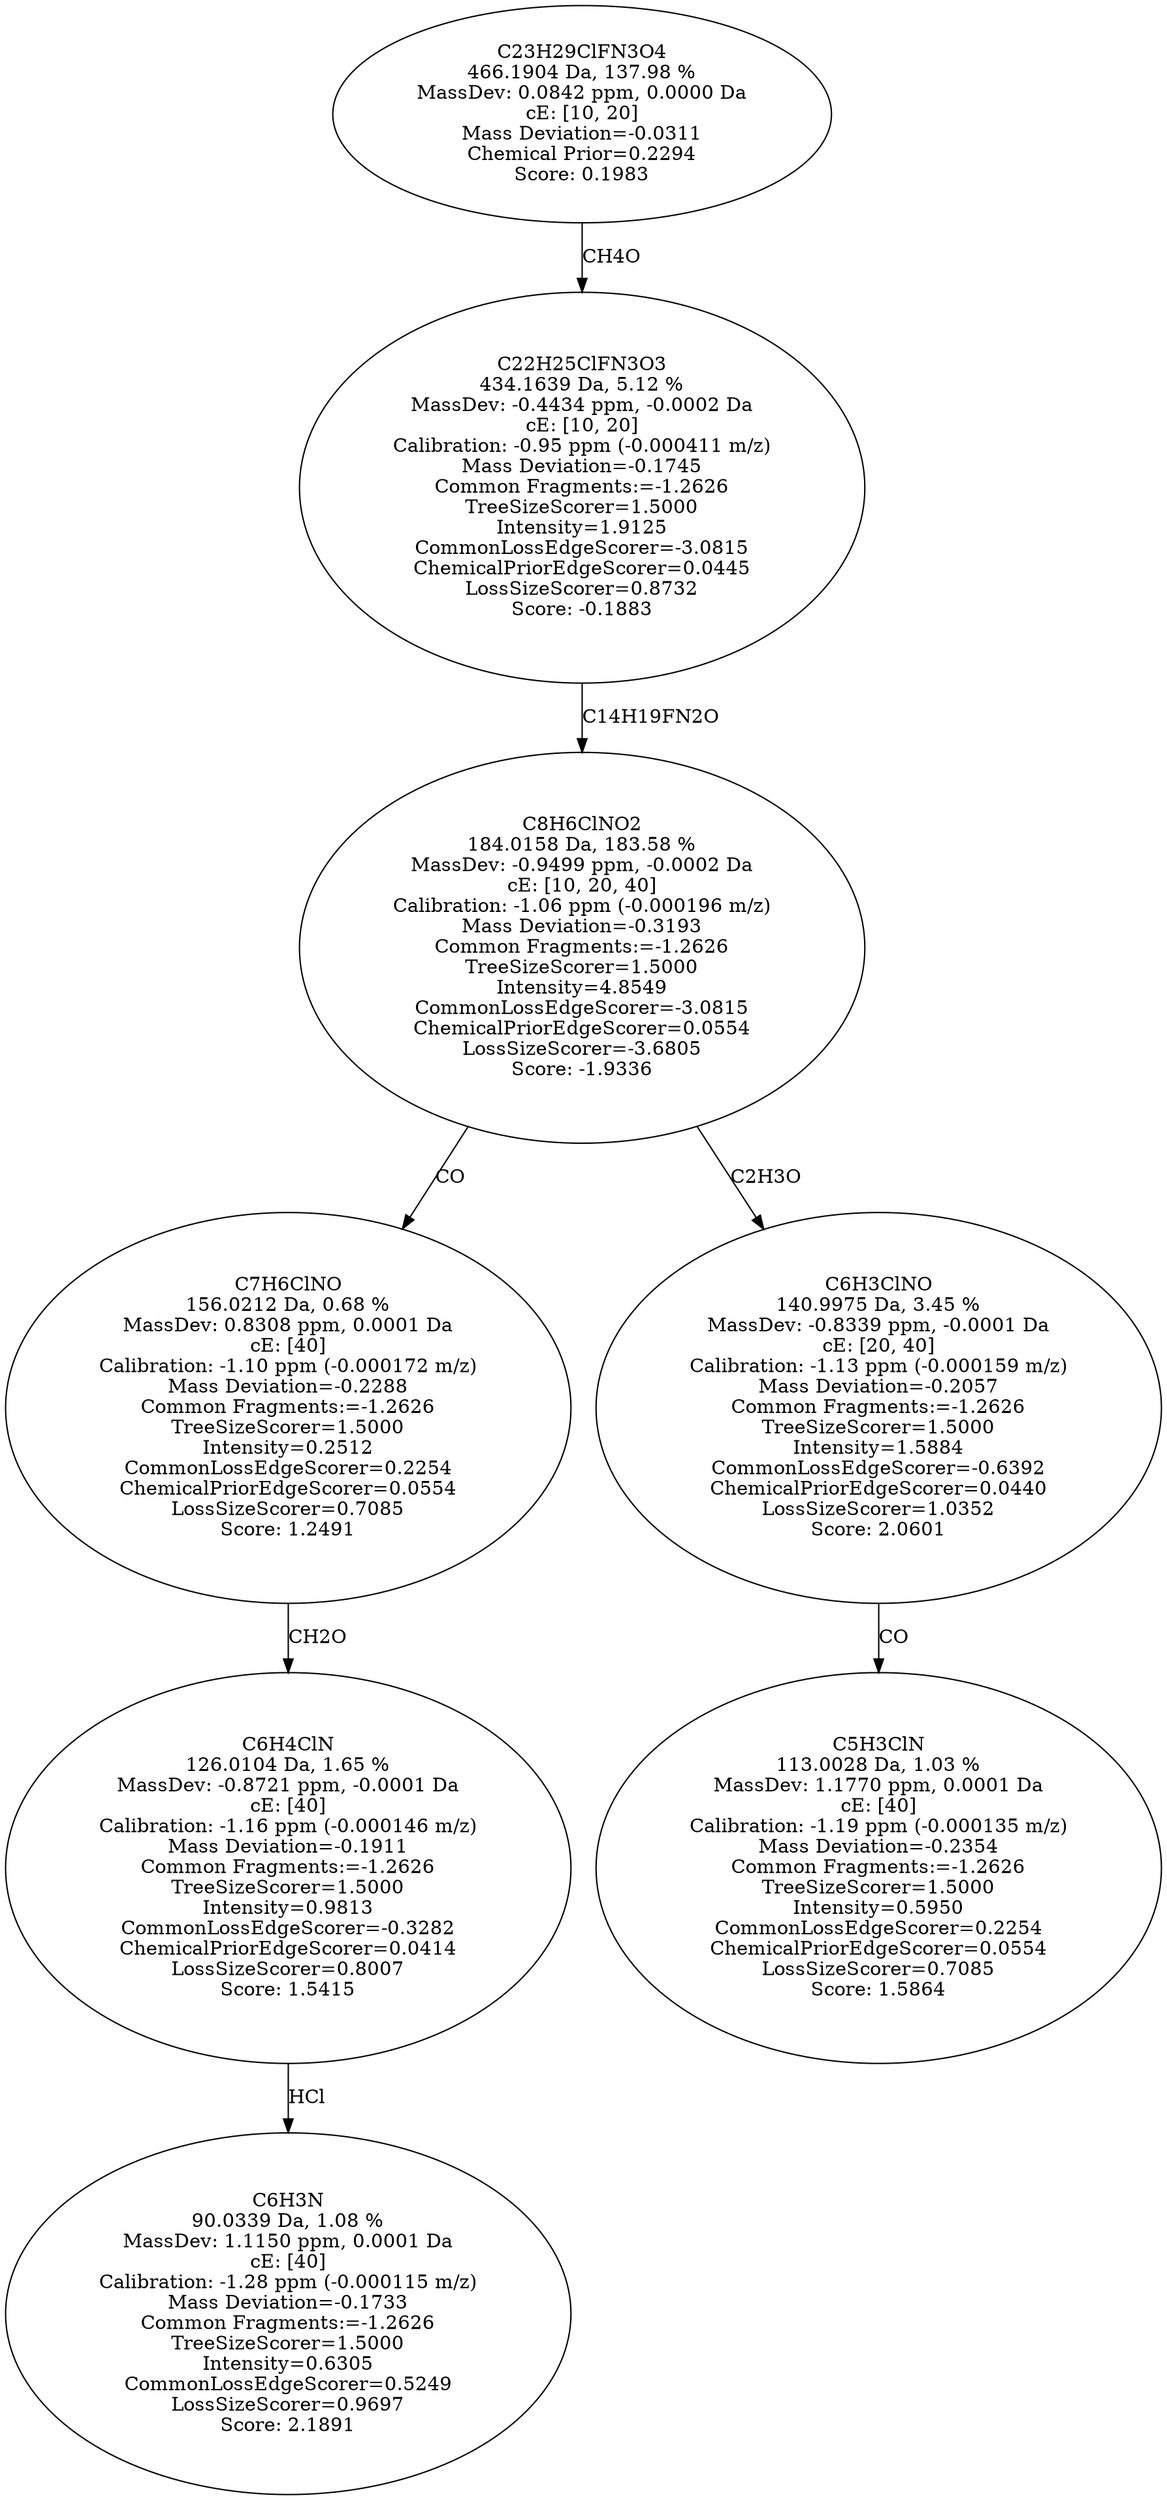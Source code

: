 strict digraph {
v1 [label="C6H3N\n90.0339 Da, 1.08 %\nMassDev: 1.1150 ppm, 0.0001 Da\ncE: [40]\nCalibration: -1.28 ppm (-0.000115 m/z)\nMass Deviation=-0.1733\nCommon Fragments:=-1.2626\nTreeSizeScorer=1.5000\nIntensity=0.6305\nCommonLossEdgeScorer=0.5249\nLossSizeScorer=0.9697\nScore: 2.1891"];
v2 [label="C6H4ClN\n126.0104 Da, 1.65 %\nMassDev: -0.8721 ppm, -0.0001 Da\ncE: [40]\nCalibration: -1.16 ppm (-0.000146 m/z)\nMass Deviation=-0.1911\nCommon Fragments:=-1.2626\nTreeSizeScorer=1.5000\nIntensity=0.9813\nCommonLossEdgeScorer=-0.3282\nChemicalPriorEdgeScorer=0.0414\nLossSizeScorer=0.8007\nScore: 1.5415"];
v3 [label="C7H6ClNO\n156.0212 Da, 0.68 %\nMassDev: 0.8308 ppm, 0.0001 Da\ncE: [40]\nCalibration: -1.10 ppm (-0.000172 m/z)\nMass Deviation=-0.2288\nCommon Fragments:=-1.2626\nTreeSizeScorer=1.5000\nIntensity=0.2512\nCommonLossEdgeScorer=0.2254\nChemicalPriorEdgeScorer=0.0554\nLossSizeScorer=0.7085\nScore: 1.2491"];
v4 [label="C5H3ClN\n113.0028 Da, 1.03 %\nMassDev: 1.1770 ppm, 0.0001 Da\ncE: [40]\nCalibration: -1.19 ppm (-0.000135 m/z)\nMass Deviation=-0.2354\nCommon Fragments:=-1.2626\nTreeSizeScorer=1.5000\nIntensity=0.5950\nCommonLossEdgeScorer=0.2254\nChemicalPriorEdgeScorer=0.0554\nLossSizeScorer=0.7085\nScore: 1.5864"];
v5 [label="C6H3ClNO\n140.9975 Da, 3.45 %\nMassDev: -0.8339 ppm, -0.0001 Da\ncE: [20, 40]\nCalibration: -1.13 ppm (-0.000159 m/z)\nMass Deviation=-0.2057\nCommon Fragments:=-1.2626\nTreeSizeScorer=1.5000\nIntensity=1.5884\nCommonLossEdgeScorer=-0.6392\nChemicalPriorEdgeScorer=0.0440\nLossSizeScorer=1.0352\nScore: 2.0601"];
v6 [label="C8H6ClNO2\n184.0158 Da, 183.58 %\nMassDev: -0.9499 ppm, -0.0002 Da\ncE: [10, 20, 40]\nCalibration: -1.06 ppm (-0.000196 m/z)\nMass Deviation=-0.3193\nCommon Fragments:=-1.2626\nTreeSizeScorer=1.5000\nIntensity=4.8549\nCommonLossEdgeScorer=-3.0815\nChemicalPriorEdgeScorer=0.0554\nLossSizeScorer=-3.6805\nScore: -1.9336"];
v7 [label="C22H25ClFN3O3\n434.1639 Da, 5.12 %\nMassDev: -0.4434 ppm, -0.0002 Da\ncE: [10, 20]\nCalibration: -0.95 ppm (-0.000411 m/z)\nMass Deviation=-0.1745\nCommon Fragments:=-1.2626\nTreeSizeScorer=1.5000\nIntensity=1.9125\nCommonLossEdgeScorer=-3.0815\nChemicalPriorEdgeScorer=0.0445\nLossSizeScorer=0.8732\nScore: -0.1883"];
v8 [label="C23H29ClFN3O4\n466.1904 Da, 137.98 %\nMassDev: 0.0842 ppm, 0.0000 Da\ncE: [10, 20]\nMass Deviation=-0.0311\nChemical Prior=0.2294\nScore: 0.1983"];
v2 -> v1 [label="HCl"];
v3 -> v2 [label="CH2O"];
v6 -> v3 [label="CO"];
v5 -> v4 [label="CO"];
v6 -> v5 [label="C2H3O"];
v7 -> v6 [label="C14H19FN2O"];
v8 -> v7 [label="CH4O"];
}